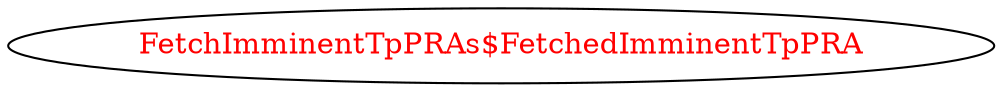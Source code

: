 digraph dependencyGraph {
 concentrate=true;
 ranksep="2.0";
 rankdir="LR"; 
 splines="ortho";
"FetchImminentTpPRAs$FetchedImminentTpPRA" [fontcolor="red"];
}